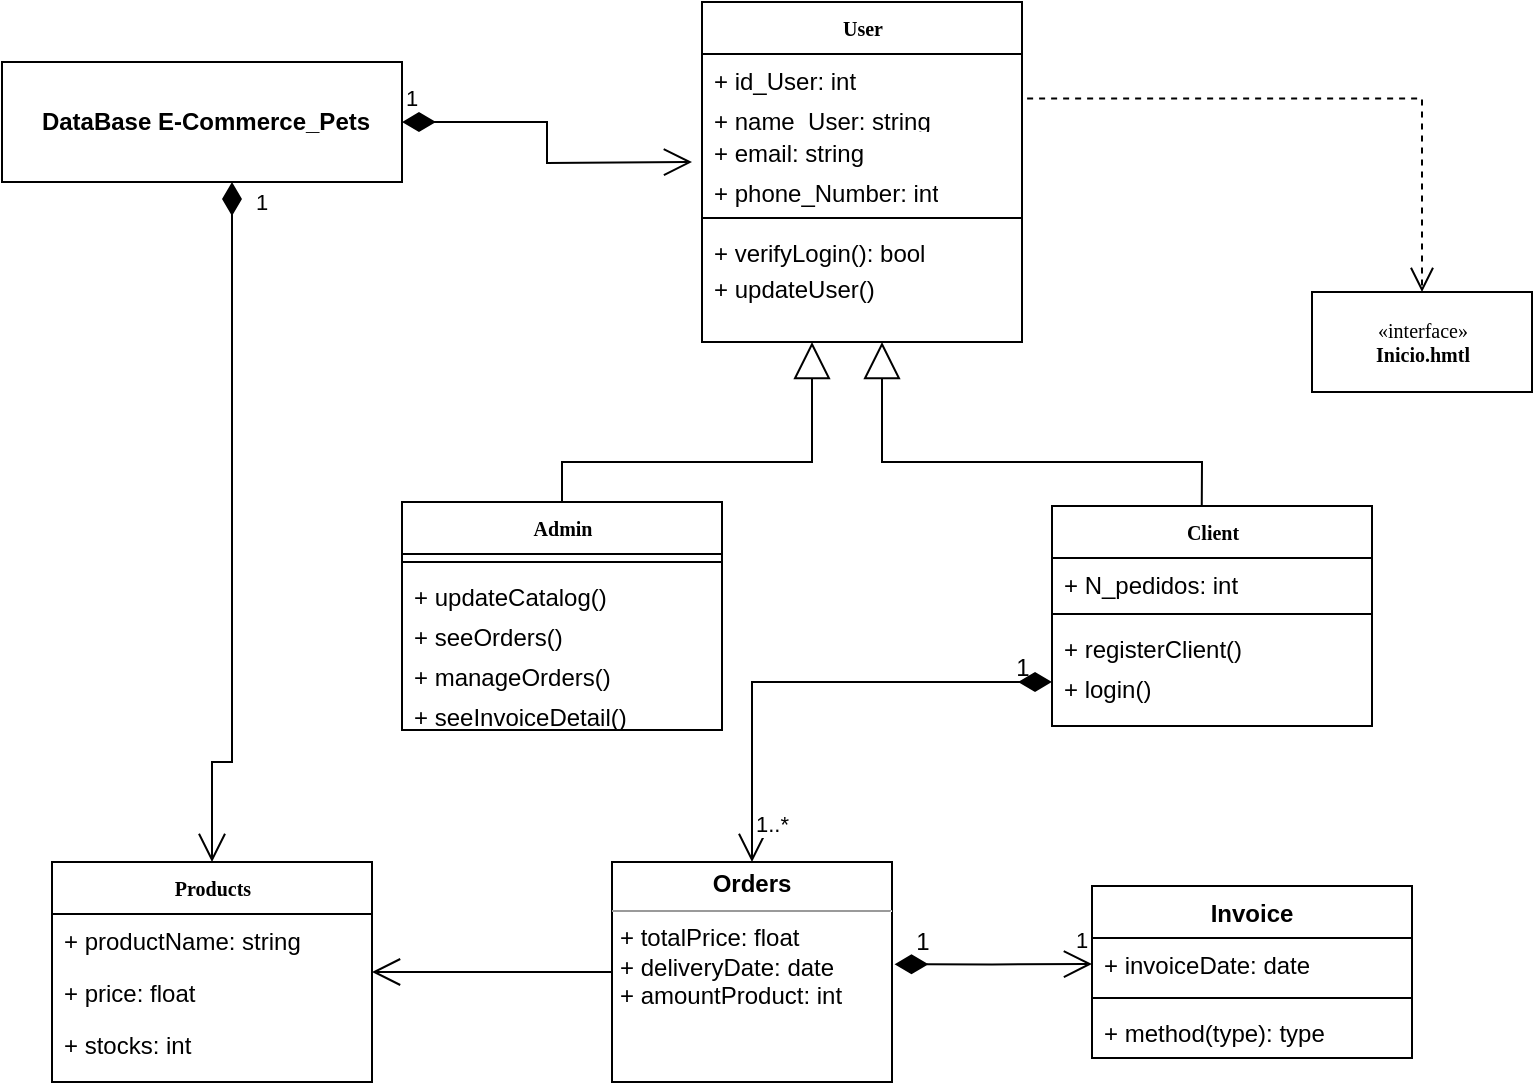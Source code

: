 <mxfile version="22.1.4" type="github" pages="4">
  <diagram name="Clases" id="c4acf3e9-155e-7222-9cf6-157b1a14988f">
    <mxGraphModel dx="974" dy="410" grid="1" gridSize="10" guides="1" tooltips="1" connect="1" arrows="1" fold="1" page="1" pageScale="1" pageWidth="850" pageHeight="1100" background="none" math="0" shadow="0">
      <root>
        <mxCell id="0" />
        <mxCell id="1" parent="0" />
        <mxCell id="17acba5748e5396b-20" value="&lt;b&gt;User&lt;/b&gt;" style="swimlane;html=1;fontStyle=0;childLayout=stackLayout;horizontal=1;startSize=26;fillColor=none;horizontalStack=0;resizeParent=1;resizeLast=0;collapsible=1;marginBottom=0;swimlaneFillColor=#ffffff;rounded=0;shadow=0;comic=0;labelBackgroundColor=none;strokeWidth=1;fontFamily=Verdana;fontSize=10;align=center;" parent="1" vertex="1">
          <mxGeometry x="415" y="80" width="160" height="170" as="geometry" />
        </mxCell>
        <mxCell id="17acba5748e5396b-21" value="+ id_User: int" style="text;html=1;strokeColor=none;fillColor=none;align=left;verticalAlign=top;spacingLeft=4;spacingRight=4;whiteSpace=wrap;overflow=hidden;rotatable=0;points=[[0,0.5],[1,0.5]];portConstraint=eastwest;" parent="17acba5748e5396b-20" vertex="1">
          <mxGeometry y="26" width="160" height="20" as="geometry" />
        </mxCell>
        <mxCell id="17acba5748e5396b-24" value="+ name_User: string" style="text;html=1;strokeColor=none;fillColor=none;align=left;verticalAlign=top;spacingLeft=4;spacingRight=4;whiteSpace=wrap;overflow=hidden;rotatable=0;points=[[0,0.5],[1,0.5]];portConstraint=eastwest;" parent="17acba5748e5396b-20" vertex="1">
          <mxGeometry y="46" width="160" height="16" as="geometry" />
        </mxCell>
        <mxCell id="5G0Xq2VFd4OqwOVEKjT3-2" value="+ email: string" style="text;strokeColor=none;fillColor=none;align=left;verticalAlign=top;spacingLeft=4;spacingRight=4;overflow=hidden;rotatable=0;points=[[0,0.5],[1,0.5]];portConstraint=eastwest;whiteSpace=wrap;html=1;" vertex="1" parent="17acba5748e5396b-20">
          <mxGeometry y="62" width="160" height="20" as="geometry" />
        </mxCell>
        <mxCell id="17acba5748e5396b-26" value="+ phone_Number: int" style="text;html=1;strokeColor=none;fillColor=none;align=left;verticalAlign=top;spacingLeft=4;spacingRight=4;whiteSpace=wrap;overflow=hidden;rotatable=0;points=[[0,0.5],[1,0.5]];portConstraint=eastwest;" parent="17acba5748e5396b-20" vertex="1">
          <mxGeometry y="82" width="160" height="22" as="geometry" />
        </mxCell>
        <mxCell id="5G0Xq2VFd4OqwOVEKjT3-27" value="" style="line;strokeWidth=1;fillColor=none;align=left;verticalAlign=middle;spacingTop=-1;spacingLeft=3;spacingRight=3;rotatable=0;labelPosition=right;points=[];portConstraint=eastwest;strokeColor=inherit;" vertex="1" parent="17acba5748e5396b-20">
          <mxGeometry y="104" width="160" height="8" as="geometry" />
        </mxCell>
        <mxCell id="5G0Xq2VFd4OqwOVEKjT3-28" value="+ verifyLogin(): bool" style="text;strokeColor=none;fillColor=none;align=left;verticalAlign=top;spacingLeft=4;spacingRight=4;overflow=hidden;rotatable=0;points=[[0,0.5],[1,0.5]];portConstraint=eastwest;whiteSpace=wrap;html=1;" vertex="1" parent="17acba5748e5396b-20">
          <mxGeometry y="112" width="160" height="18" as="geometry" />
        </mxCell>
        <mxCell id="5G0Xq2VFd4OqwOVEKjT3-31" value="+ updateUser()" style="text;strokeColor=none;fillColor=none;align=left;verticalAlign=top;spacingLeft=4;spacingRight=4;overflow=hidden;rotatable=0;points=[[0,0.5],[1,0.5]];portConstraint=eastwest;whiteSpace=wrap;html=1;" vertex="1" parent="17acba5748e5396b-20">
          <mxGeometry y="130" width="160" height="20" as="geometry" />
        </mxCell>
        <mxCell id="17acba5748e5396b-30" value="&lt;b&gt;Admin&lt;/b&gt;" style="swimlane;html=1;fontStyle=0;childLayout=stackLayout;horizontal=1;startSize=26;fillColor=none;horizontalStack=0;resizeParent=1;resizeLast=0;collapsible=1;marginBottom=0;swimlaneFillColor=#ffffff;rounded=0;shadow=0;comic=0;labelBackgroundColor=none;strokeWidth=1;fontFamily=Verdana;fontSize=10;align=center;" parent="1" vertex="1">
          <mxGeometry x="265" y="330" width="160" height="114" as="geometry" />
        </mxCell>
        <mxCell id="5G0Xq2VFd4OqwOVEKjT3-32" value="" style="line;strokeWidth=1;fillColor=none;align=left;verticalAlign=middle;spacingTop=-1;spacingLeft=3;spacingRight=3;rotatable=0;labelPosition=right;points=[];portConstraint=eastwest;strokeColor=inherit;" vertex="1" parent="17acba5748e5396b-30">
          <mxGeometry y="26" width="160" height="8" as="geometry" />
        </mxCell>
        <mxCell id="5G0Xq2VFd4OqwOVEKjT3-33" value="+ updateCatalog()" style="text;strokeColor=none;fillColor=none;align=left;verticalAlign=top;spacingLeft=4;spacingRight=4;overflow=hidden;rotatable=0;points=[[0,0.5],[1,0.5]];portConstraint=eastwest;whiteSpace=wrap;html=1;" vertex="1" parent="17acba5748e5396b-30">
          <mxGeometry y="34" width="160" height="20" as="geometry" />
        </mxCell>
        <mxCell id="07Zuo8NHtY_acnsxnfuI-1" value="+ seeOrders()" style="text;strokeColor=none;fillColor=none;align=left;verticalAlign=top;spacingLeft=4;spacingRight=4;overflow=hidden;rotatable=0;points=[[0,0.5],[1,0.5]];portConstraint=eastwest;whiteSpace=wrap;html=1;" vertex="1" parent="17acba5748e5396b-30">
          <mxGeometry y="54" width="160" height="20" as="geometry" />
        </mxCell>
        <mxCell id="07Zuo8NHtY_acnsxnfuI-2" value="+ manageOrders()" style="text;strokeColor=none;fillColor=none;align=left;verticalAlign=top;spacingLeft=4;spacingRight=4;overflow=hidden;rotatable=0;points=[[0,0.5],[1,0.5]];portConstraint=eastwest;whiteSpace=wrap;html=1;" vertex="1" parent="17acba5748e5396b-30">
          <mxGeometry y="74" width="160" height="20" as="geometry" />
        </mxCell>
        <mxCell id="07Zuo8NHtY_acnsxnfuI-6" value="+ seeInvoiceDetail()" style="text;strokeColor=none;fillColor=none;align=left;verticalAlign=top;spacingLeft=4;spacingRight=4;overflow=hidden;rotatable=0;points=[[0,0.5],[1,0.5]];portConstraint=eastwest;whiteSpace=wrap;html=1;" vertex="1" parent="17acba5748e5396b-30">
          <mxGeometry y="94" width="160" height="20" as="geometry" />
        </mxCell>
        <mxCell id="5d2195bd80daf111-26" style="edgeStyle=orthogonalEdgeStyle;rounded=0;html=1;dashed=1;labelBackgroundColor=none;startFill=0;endArrow=open;endFill=0;endSize=10;fontFamily=Verdana;fontSize=10;exitX=1.016;exitY=0.138;exitDx=0;exitDy=0;exitPerimeter=0;" parent="1" source="17acba5748e5396b-24" target="5d2195bd80daf111-17" edge="1">
          <mxGeometry relative="1" as="geometry">
            <Array as="points" />
            <mxPoint x="540" y="310" as="sourcePoint" />
          </mxGeometry>
        </mxCell>
        <mxCell id="5d2195bd80daf111-17" value="«interface»&lt;br&gt;&lt;b&gt;Inicio.hmtl&lt;/b&gt;" style="html=1;rounded=0;shadow=0;comic=0;labelBackgroundColor=none;strokeWidth=1;fontFamily=Verdana;fontSize=10;align=center;" parent="1" vertex="1">
          <mxGeometry x="720" y="225" width="110" height="50" as="geometry" />
        </mxCell>
        <mxCell id="5G0Xq2VFd4OqwOVEKjT3-3" value="1" style="endArrow=open;html=1;endSize=12;startArrow=diamondThin;startSize=14;startFill=1;edgeStyle=orthogonalEdgeStyle;align=left;verticalAlign=bottom;rounded=0;exitX=1;exitY=0.5;exitDx=0;exitDy=0;" edge="1" parent="1" source="NZuYqXE5Ns-u3yznZT5t-1">
          <mxGeometry x="-1" y="3" relative="1" as="geometry">
            <mxPoint x="247.565" y="186.92" as="sourcePoint" />
            <mxPoint x="410" y="160" as="targetPoint" />
          </mxGeometry>
        </mxCell>
        <mxCell id="5G0Xq2VFd4OqwOVEKjT3-4" value="&lt;b&gt;Client&lt;/b&gt;" style="swimlane;html=1;fontStyle=0;childLayout=stackLayout;horizontal=1;startSize=26;fillColor=none;horizontalStack=0;resizeParent=1;resizeLast=0;collapsible=1;marginBottom=0;swimlaneFillColor=#ffffff;rounded=0;shadow=0;comic=0;labelBackgroundColor=none;strokeWidth=1;fontFamily=Verdana;fontSize=10;align=center;" vertex="1" parent="1">
          <mxGeometry x="590" y="332" width="160" height="110" as="geometry" />
        </mxCell>
        <mxCell id="5G0Xq2VFd4OqwOVEKjT3-5" value="+ N_pedidos: int" style="text;html=1;strokeColor=none;fillColor=none;align=left;verticalAlign=top;spacingLeft=4;spacingRight=4;whiteSpace=wrap;overflow=hidden;rotatable=0;points=[[0,0.5],[1,0.5]];portConstraint=eastwest;" vertex="1" parent="5G0Xq2VFd4OqwOVEKjT3-4">
          <mxGeometry y="26" width="160" height="24" as="geometry" />
        </mxCell>
        <mxCell id="07Zuo8NHtY_acnsxnfuI-3" value="" style="line;strokeWidth=1;fillColor=none;align=left;verticalAlign=middle;spacingTop=-1;spacingLeft=3;spacingRight=3;rotatable=0;labelPosition=right;points=[];portConstraint=eastwest;strokeColor=inherit;" vertex="1" parent="5G0Xq2VFd4OqwOVEKjT3-4">
          <mxGeometry y="50" width="160" height="8" as="geometry" />
        </mxCell>
        <mxCell id="07Zuo8NHtY_acnsxnfuI-4" value="+ registerClient()" style="text;strokeColor=none;fillColor=none;align=left;verticalAlign=top;spacingLeft=4;spacingRight=4;overflow=hidden;rotatable=0;points=[[0,0.5],[1,0.5]];portConstraint=eastwest;whiteSpace=wrap;html=1;" vertex="1" parent="5G0Xq2VFd4OqwOVEKjT3-4">
          <mxGeometry y="58" width="160" height="20" as="geometry" />
        </mxCell>
        <mxCell id="07Zuo8NHtY_acnsxnfuI-5" value="+ login()" style="text;strokeColor=none;fillColor=none;align=left;verticalAlign=top;spacingLeft=4;spacingRight=4;overflow=hidden;rotatable=0;points=[[0,0.5],[1,0.5]];portConstraint=eastwest;whiteSpace=wrap;html=1;" vertex="1" parent="5G0Xq2VFd4OqwOVEKjT3-4">
          <mxGeometry y="78" width="160" height="20" as="geometry" />
        </mxCell>
        <mxCell id="5G0Xq2VFd4OqwOVEKjT3-7" value="" style="endArrow=block;endSize=16;endFill=0;html=1;rounded=0;exitX=0.468;exitY=0.004;exitDx=0;exitDy=0;exitPerimeter=0;" edge="1" parent="1" source="5G0Xq2VFd4OqwOVEKjT3-4">
          <mxGeometry width="160" relative="1" as="geometry">
            <mxPoint x="660" y="330" as="sourcePoint" />
            <mxPoint x="505" y="250" as="targetPoint" />
            <Array as="points">
              <mxPoint x="665" y="310" />
              <mxPoint x="505" y="310" />
            </Array>
          </mxGeometry>
        </mxCell>
        <mxCell id="5G0Xq2VFd4OqwOVEKjT3-8" value="&lt;b&gt;Products&lt;/b&gt;" style="swimlane;html=1;fontStyle=0;childLayout=stackLayout;horizontal=1;startSize=26;fillColor=none;horizontalStack=0;resizeParent=1;resizeLast=0;collapsible=1;marginBottom=0;swimlaneFillColor=#ffffff;rounded=0;shadow=0;comic=0;labelBackgroundColor=none;strokeWidth=1;fontFamily=Verdana;fontSize=10;align=center;" vertex="1" parent="1">
          <mxGeometry x="90" y="510" width="160" height="110" as="geometry" />
        </mxCell>
        <mxCell id="07Zuo8NHtY_acnsxnfuI-10" value="+ productName: string" style="text;strokeColor=none;fillColor=none;align=left;verticalAlign=top;spacingLeft=4;spacingRight=4;overflow=hidden;rotatable=0;points=[[0,0.5],[1,0.5]];portConstraint=eastwest;whiteSpace=wrap;html=1;" vertex="1" parent="5G0Xq2VFd4OqwOVEKjT3-8">
          <mxGeometry y="26" width="160" height="26" as="geometry" />
        </mxCell>
        <mxCell id="07Zuo8NHtY_acnsxnfuI-11" value="+ price: float" style="text;strokeColor=none;fillColor=none;align=left;verticalAlign=top;spacingLeft=4;spacingRight=4;overflow=hidden;rotatable=0;points=[[0,0.5],[1,0.5]];portConstraint=eastwest;whiteSpace=wrap;html=1;" vertex="1" parent="5G0Xq2VFd4OqwOVEKjT3-8">
          <mxGeometry y="52" width="160" height="26" as="geometry" />
        </mxCell>
        <mxCell id="07Zuo8NHtY_acnsxnfuI-12" value="+ stocks: int" style="text;strokeColor=none;fillColor=none;align=left;verticalAlign=top;spacingLeft=4;spacingRight=4;overflow=hidden;rotatable=0;points=[[0,0.5],[1,0.5]];portConstraint=eastwest;whiteSpace=wrap;html=1;" vertex="1" parent="5G0Xq2VFd4OqwOVEKjT3-8">
          <mxGeometry y="78" width="160" height="26" as="geometry" />
        </mxCell>
        <mxCell id="5G0Xq2VFd4OqwOVEKjT3-9" value="1" style="endArrow=open;html=1;endSize=12;startArrow=diamondThin;startSize=14;startFill=1;edgeStyle=orthogonalEdgeStyle;align=left;verticalAlign=bottom;rounded=0;exitX=0.575;exitY=1;exitDx=0;exitDy=0;exitPerimeter=0;entryX=0.5;entryY=0;entryDx=0;entryDy=0;" edge="1" parent="1" source="NZuYqXE5Ns-u3yznZT5t-1" target="5G0Xq2VFd4OqwOVEKjT3-8">
          <mxGeometry x="-0.895" y="10" relative="1" as="geometry">
            <mxPoint x="180.04" y="225.0" as="sourcePoint" />
            <mxPoint x="190" y="480" as="targetPoint" />
            <Array as="points">
              <mxPoint x="180" y="460" />
              <mxPoint x="170" y="460" />
            </Array>
            <mxPoint as="offset" />
          </mxGeometry>
        </mxCell>
        <mxCell id="5G0Xq2VFd4OqwOVEKjT3-11" value="&lt;p style=&quot;margin:0px;margin-top:4px;text-align:center;&quot;&gt;&lt;b&gt;Orders&lt;/b&gt;&lt;/p&gt;&lt;hr size=&quot;1&quot;&gt;&lt;p style=&quot;margin:0px;margin-left:4px;&quot;&gt;+ totalPrice: float&lt;/p&gt;&lt;p style=&quot;margin:0px;margin-left:4px;&quot;&gt;+ deliveryDate: date&lt;/p&gt;&lt;p style=&quot;margin:0px;margin-left:4px;&quot;&gt;+ amountProduct: int&lt;/p&gt;" style="verticalAlign=top;align=left;overflow=fill;fontSize=12;fontFamily=Helvetica;html=1;whiteSpace=wrap;" vertex="1" parent="1">
          <mxGeometry x="370" y="510" width="140" height="110" as="geometry" />
        </mxCell>
        <mxCell id="5G0Xq2VFd4OqwOVEKjT3-13" value="Invoice" style="swimlane;fontStyle=1;align=center;verticalAlign=top;childLayout=stackLayout;horizontal=1;startSize=26;horizontalStack=0;resizeParent=1;resizeParentMax=0;resizeLast=0;collapsible=1;marginBottom=0;whiteSpace=wrap;html=1;" vertex="1" parent="1">
          <mxGeometry x="610" y="522" width="160" height="86" as="geometry" />
        </mxCell>
        <mxCell id="5G0Xq2VFd4OqwOVEKjT3-14" value="+ invoiceDate: date&lt;br&gt;" style="text;strokeColor=none;fillColor=none;align=left;verticalAlign=top;spacingLeft=4;spacingRight=4;overflow=hidden;rotatable=0;points=[[0,0.5],[1,0.5]];portConstraint=eastwest;whiteSpace=wrap;html=1;" vertex="1" parent="5G0Xq2VFd4OqwOVEKjT3-13">
          <mxGeometry y="26" width="160" height="26" as="geometry" />
        </mxCell>
        <mxCell id="5G0Xq2VFd4OqwOVEKjT3-15" value="" style="line;strokeWidth=1;fillColor=none;align=left;verticalAlign=middle;spacingTop=-1;spacingLeft=3;spacingRight=3;rotatable=0;labelPosition=right;points=[];portConstraint=eastwest;strokeColor=inherit;" vertex="1" parent="5G0Xq2VFd4OqwOVEKjT3-13">
          <mxGeometry y="52" width="160" height="8" as="geometry" />
        </mxCell>
        <mxCell id="5G0Xq2VFd4OqwOVEKjT3-16" value="+ method(type): type" style="text;strokeColor=none;fillColor=none;align=left;verticalAlign=top;spacingLeft=4;spacingRight=4;overflow=hidden;rotatable=0;points=[[0,0.5],[1,0.5]];portConstraint=eastwest;whiteSpace=wrap;html=1;" vertex="1" parent="5G0Xq2VFd4OqwOVEKjT3-13">
          <mxGeometry y="60" width="160" height="26" as="geometry" />
        </mxCell>
        <mxCell id="5G0Xq2VFd4OqwOVEKjT3-21" value="" style="endArrow=block;endSize=16;endFill=0;html=1;rounded=0;exitX=0.5;exitY=0;exitDx=0;exitDy=0;" edge="1" parent="1" source="17acba5748e5396b-30">
          <mxGeometry width="160" relative="1" as="geometry">
            <mxPoint x="390" y="330" as="sourcePoint" />
            <mxPoint x="470" y="250" as="targetPoint" />
            <Array as="points">
              <mxPoint x="345" y="310" />
              <mxPoint x="425" y="310" />
              <mxPoint x="470" y="310" />
            </Array>
          </mxGeometry>
        </mxCell>
        <mxCell id="5G0Xq2VFd4OqwOVEKjT3-22" value="1..*" style="endArrow=open;html=1;endSize=12;startArrow=diamondThin;startSize=14;startFill=1;edgeStyle=orthogonalEdgeStyle;align=left;verticalAlign=bottom;rounded=0;entryX=0.5;entryY=0;entryDx=0;entryDy=0;exitX=0;exitY=0.5;exitDx=0;exitDy=0;" edge="1" parent="1" source="07Zuo8NHtY_acnsxnfuI-5" target="5G0Xq2VFd4OqwOVEKjT3-11">
          <mxGeometry x="0.917" relative="1" as="geometry">
            <mxPoint x="250" y="580" as="sourcePoint" />
            <mxPoint x="320" y="490" as="targetPoint" />
            <mxPoint as="offset" />
          </mxGeometry>
        </mxCell>
        <mxCell id="5G0Xq2VFd4OqwOVEKjT3-23" value="1" style="endArrow=open;html=1;endSize=12;startArrow=diamondThin;startSize=14;startFill=1;edgeStyle=orthogonalEdgeStyle;align=left;verticalAlign=bottom;rounded=0;entryX=0;entryY=0.5;entryDx=0;entryDy=0;exitX=1.009;exitY=0.465;exitDx=0;exitDy=0;exitPerimeter=0;" edge="1" parent="1" source="5G0Xq2VFd4OqwOVEKjT3-11" target="5G0Xq2VFd4OqwOVEKjT3-14">
          <mxGeometry x="0.782" y="3" relative="1" as="geometry">
            <mxPoint x="400" y="640" as="sourcePoint" />
            <mxPoint x="450" y="660" as="targetPoint" />
            <mxPoint x="1" as="offset" />
          </mxGeometry>
        </mxCell>
        <mxCell id="07Zuo8NHtY_acnsxnfuI-7" value="" style="endArrow=open;endFill=1;endSize=12;html=1;rounded=0;exitX=0;exitY=0.5;exitDx=0;exitDy=0;entryX=1;entryY=0.5;entryDx=0;entryDy=0;" edge="1" parent="1" source="5G0Xq2VFd4OqwOVEKjT3-11" target="5G0Xq2VFd4OqwOVEKjT3-8">
          <mxGeometry width="160" relative="1" as="geometry">
            <mxPoint x="260" y="580" as="sourcePoint" />
            <mxPoint x="280" y="530" as="targetPoint" />
          </mxGeometry>
        </mxCell>
        <mxCell id="07Zuo8NHtY_acnsxnfuI-8" value="1" style="text;html=1;align=center;verticalAlign=middle;resizable=0;points=[];autosize=1;strokeColor=none;fillColor=none;" vertex="1" parent="1">
          <mxGeometry x="510" y="535" width="30" height="30" as="geometry" />
        </mxCell>
        <mxCell id="07Zuo8NHtY_acnsxnfuI-9" value="1" style="text;html=1;align=center;verticalAlign=middle;resizable=0;points=[];autosize=1;strokeColor=none;fillColor=none;" vertex="1" parent="1">
          <mxGeometry x="560" y="398" width="30" height="30" as="geometry" />
        </mxCell>
        <mxCell id="NZuYqXE5Ns-u3yznZT5t-1" value="&lt;p style=&quot;border-color: var(--border-color); margin: 0px 0px 0px 4px;&quot;&gt;&lt;b&gt;DataBase E-Commerce_Pets&lt;/b&gt;&lt;/p&gt;" style="html=1;whiteSpace=wrap;" vertex="1" parent="1">
          <mxGeometry x="65" y="110" width="200" height="60" as="geometry" />
        </mxCell>
      </root>
    </mxGraphModel>
  </diagram>
  <diagram id="L36zXFwU5kIa1jFgJ5Go" name="Casos de Uso Admin">
    <mxGraphModel dx="640" dy="270" grid="1" gridSize="10" guides="1" tooltips="1" connect="1" arrows="1" fold="1" page="1" pageScale="1" pageWidth="850" pageHeight="1100" math="0" shadow="0">
      <root>
        <mxCell id="0" />
        <mxCell id="1" parent="0" />
        <mxCell id="LAqonHbQSUjK36qoRpGB-1" value="Admin" style="shape=umlActor;verticalLabelPosition=bottom;verticalAlign=top;html=1;" vertex="1" parent="1">
          <mxGeometry x="100" y="390" width="30" height="60" as="geometry" />
        </mxCell>
        <mxCell id="LAqonHbQSUjK36qoRpGB-4" value="Login" style="ellipse;whiteSpace=wrap;html=1;" vertex="1" parent="1">
          <mxGeometry x="270" y="180" width="140" height="70" as="geometry" />
        </mxCell>
        <mxCell id="LAqonHbQSUjK36qoRpGB-5" value="Ver Pedidos" style="ellipse;whiteSpace=wrap;html=1;" vertex="1" parent="1">
          <mxGeometry x="270" y="290" width="140" height="70" as="geometry" />
        </mxCell>
        <mxCell id="LAqonHbQSUjK36qoRpGB-6" value="CRUD_Productos" style="ellipse;whiteSpace=wrap;html=1;" vertex="1" parent="1">
          <mxGeometry x="270" y="400" width="140" height="70" as="geometry" />
        </mxCell>
        <mxCell id="LAqonHbQSUjK36qoRpGB-7" value="LogOut" style="ellipse;whiteSpace=wrap;html=1;" vertex="1" parent="1">
          <mxGeometry x="270" y="500" width="140" height="70" as="geometry" />
        </mxCell>
        <mxCell id="LAqonHbQSUjK36qoRpGB-10" value="Actulizar_Atributos" style="ellipse;whiteSpace=wrap;html=1;" vertex="1" parent="1">
          <mxGeometry x="510" y="180" width="140" height="70" as="geometry" />
        </mxCell>
        <mxCell id="LAqonHbQSUjK36qoRpGB-11" value="Ver_Detalle_Factura" style="ellipse;whiteSpace=wrap;html=1;" vertex="1" parent="1">
          <mxGeometry x="510" y="290" width="140" height="70" as="geometry" />
        </mxCell>
        <mxCell id="LAqonHbQSUjK36qoRpGB-12" value="Administrar_Pedidos" style="ellipse;whiteSpace=wrap;html=1;" vertex="1" parent="1">
          <mxGeometry x="510" y="400" width="140" height="70" as="geometry" />
        </mxCell>
        <mxCell id="LAqonHbQSUjK36qoRpGB-15" value="" style="endArrow=classic;html=1;rounded=0;entryX=0;entryY=0.5;entryDx=0;entryDy=0;" edge="1" parent="1" source="LAqonHbQSUjK36qoRpGB-1" target="LAqonHbQSUjK36qoRpGB-4">
          <mxGeometry width="50" height="50" relative="1" as="geometry">
            <mxPoint x="200" y="360" as="sourcePoint" />
            <mxPoint x="250" y="310" as="targetPoint" />
          </mxGeometry>
        </mxCell>
        <mxCell id="LAqonHbQSUjK36qoRpGB-17" value="" style="endArrow=classic;html=1;rounded=0;entryX=0;entryY=0.5;entryDx=0;entryDy=0;" edge="1" parent="1" target="LAqonHbQSUjK36qoRpGB-5">
          <mxGeometry width="50" height="50" relative="1" as="geometry">
            <mxPoint x="140" y="410" as="sourcePoint" />
            <mxPoint x="190" y="380" as="targetPoint" />
          </mxGeometry>
        </mxCell>
        <mxCell id="LAqonHbQSUjK36qoRpGB-18" value="" style="endArrow=classic;html=1;rounded=0;entryX=0.002;entryY=0.453;entryDx=0;entryDy=0;entryPerimeter=0;" edge="1" parent="1" target="LAqonHbQSUjK36qoRpGB-6">
          <mxGeometry width="50" height="50" relative="1" as="geometry">
            <mxPoint x="140" y="420" as="sourcePoint" />
            <mxPoint x="260" y="430" as="targetPoint" />
          </mxGeometry>
        </mxCell>
        <mxCell id="LAqonHbQSUjK36qoRpGB-19" value="" style="endArrow=classic;html=1;rounded=0;entryX=0;entryY=0.5;entryDx=0;entryDy=0;" edge="1" parent="1" target="LAqonHbQSUjK36qoRpGB-7">
          <mxGeometry width="50" height="50" relative="1" as="geometry">
            <mxPoint x="140" y="430" as="sourcePoint" />
            <mxPoint x="250" y="310" as="targetPoint" />
            <Array as="points" />
          </mxGeometry>
        </mxCell>
        <mxCell id="LAqonHbQSUjK36qoRpGB-21" value="extend" style="endArrow=open;endSize=12;dashed=1;html=1;rounded=0;entryX=0;entryY=0.5;entryDx=0;entryDy=0;exitX=1;exitY=0.5;exitDx=0;exitDy=0;" edge="1" parent="1" source="LAqonHbQSUjK36qoRpGB-4" target="LAqonHbQSUjK36qoRpGB-10">
          <mxGeometry x="-0.007" width="160" relative="1" as="geometry">
            <mxPoint x="420" y="215" as="sourcePoint" />
            <mxPoint x="570" y="200" as="targetPoint" />
            <mxPoint as="offset" />
          </mxGeometry>
        </mxCell>
        <mxCell id="LAqonHbQSUjK36qoRpGB-22" value="include" style="endArrow=open;endSize=12;dashed=1;html=1;rounded=0;entryX=0;entryY=0.5;entryDx=0;entryDy=0;exitX=1;exitY=0.5;exitDx=0;exitDy=0;" edge="1" parent="1">
          <mxGeometry x="-0.012" width="160" relative="1" as="geometry">
            <mxPoint x="410" y="324.83" as="sourcePoint" />
            <mxPoint x="510" y="324.83" as="targetPoint" />
            <mxPoint as="offset" />
          </mxGeometry>
        </mxCell>
        <mxCell id="LAqonHbQSUjK36qoRpGB-23" value="extend" style="endArrow=open;endSize=12;dashed=1;html=1;rounded=0;entryX=0;entryY=0;entryDx=0;entryDy=0;exitX=1;exitY=1;exitDx=0;exitDy=0;" edge="1" parent="1" source="LAqonHbQSUjK36qoRpGB-5" target="LAqonHbQSUjK36qoRpGB-12">
          <mxGeometry x="-0.007" width="160" relative="1" as="geometry">
            <mxPoint x="390" y="350" as="sourcePoint" />
            <mxPoint x="490" y="350" as="targetPoint" />
            <mxPoint as="offset" />
          </mxGeometry>
        </mxCell>
        <mxCell id="LAqonHbQSUjK36qoRpGB-24" value="E-Commerce - Use Cases" style="shape=umlFrame;whiteSpace=wrap;html=1;pointerEvents=0;width=160;height=30;" vertex="1" parent="1">
          <mxGeometry x="230" y="130" width="460" height="500" as="geometry" />
        </mxCell>
      </root>
    </mxGraphModel>
  </diagram>
  <diagram id="hE5JpJVM9N2iVq5y91Pg" name="Casos de uso Client">
    <mxGraphModel dx="1120" dy="472" grid="1" gridSize="10" guides="1" tooltips="1" connect="1" arrows="1" fold="1" page="1" pageScale="1" pageWidth="850" pageHeight="1100" math="0" shadow="0">
      <root>
        <mxCell id="0" />
        <mxCell id="1" parent="0" />
        <mxCell id="s9OgS145CVsGQwGXPFeB-1" value="Client" style="shape=umlActor;verticalLabelPosition=bottom;verticalAlign=top;html=1;" vertex="1" parent="1">
          <mxGeometry x="100" y="450" width="30" height="60" as="geometry" />
        </mxCell>
        <mxCell id="s9OgS145CVsGQwGXPFeB-2" value="Login" style="ellipse;whiteSpace=wrap;html=1;" vertex="1" parent="1">
          <mxGeometry x="250" y="100" width="140" height="70" as="geometry" />
        </mxCell>
        <mxCell id="s9OgS145CVsGQwGXPFeB-3" value="Hacer_Pedido" style="ellipse;whiteSpace=wrap;html=1;" vertex="1" parent="1">
          <mxGeometry x="250" y="380" width="140" height="70" as="geometry" />
        </mxCell>
        <mxCell id="s9OgS145CVsGQwGXPFeB-4" value="Ver_Historial_Pedidos" style="ellipse;whiteSpace=wrap;html=1;" vertex="1" parent="1">
          <mxGeometry x="250" y="530" width="140" height="70" as="geometry" />
        </mxCell>
        <mxCell id="s9OgS145CVsGQwGXPFeB-5" value="Buscar_Productos" style="ellipse;whiteSpace=wrap;html=1;" vertex="1" parent="1">
          <mxGeometry x="250" y="240" width="140" height="70" as="geometry" />
        </mxCell>
        <mxCell id="s9OgS145CVsGQwGXPFeB-6" value="Agregar_Producto" style="ellipse;whiteSpace=wrap;html=1;" vertex="1" parent="1">
          <mxGeometry x="520" y="240" width="140" height="70" as="geometry" />
        </mxCell>
        <mxCell id="s9OgS145CVsGQwGXPFeB-7" value="LogOut" style="ellipse;whiteSpace=wrap;html=1;" vertex="1" parent="1">
          <mxGeometry x="250" y="680" width="140" height="70" as="geometry" />
        </mxCell>
        <mxCell id="s9OgS145CVsGQwGXPFeB-8" style="edgeStyle=orthogonalEdgeStyle;rounded=0;orthogonalLoop=1;jettySize=auto;html=1;exitX=0.5;exitY=1;exitDx=0;exitDy=0;" edge="1" parent="1" source="s9OgS145CVsGQwGXPFeB-7" target="s9OgS145CVsGQwGXPFeB-7">
          <mxGeometry relative="1" as="geometry" />
        </mxCell>
        <mxCell id="s9OgS145CVsGQwGXPFeB-9" value="CRUD_Client" style="ellipse;whiteSpace=wrap;html=1;" vertex="1" parent="1">
          <mxGeometry x="520" y="100" width="140" height="70" as="geometry" />
        </mxCell>
        <mxCell id="s9OgS145CVsGQwGXPFeB-10" value="CRUD_Pedido" style="ellipse;whiteSpace=wrap;html=1;" vertex="1" parent="1">
          <mxGeometry x="520" y="380" width="140" height="70" as="geometry" />
        </mxCell>
        <mxCell id="s9OgS145CVsGQwGXPFeB-12" value="" style="endArrow=classic;html=1;rounded=0;entryX=0;entryY=0.5;entryDx=0;entryDy=0;" edge="1" parent="1" target="s9OgS145CVsGQwGXPFeB-5">
          <mxGeometry width="50" height="50" relative="1" as="geometry">
            <mxPoint x="130" y="470" as="sourcePoint" />
            <mxPoint x="180" y="420" as="targetPoint" />
          </mxGeometry>
        </mxCell>
        <mxCell id="s9OgS145CVsGQwGXPFeB-13" value="" style="endArrow=classic;html=1;rounded=0;entryX=0;entryY=0.5;entryDx=0;entryDy=0;" edge="1" parent="1" target="s9OgS145CVsGQwGXPFeB-3">
          <mxGeometry width="50" height="50" relative="1" as="geometry">
            <mxPoint x="130" y="480" as="sourcePoint" />
            <mxPoint x="180" y="430" as="targetPoint" />
          </mxGeometry>
        </mxCell>
        <mxCell id="s9OgS145CVsGQwGXPFeB-14" value="" style="endArrow=classic;html=1;rounded=0;entryX=0;entryY=0.5;entryDx=0;entryDy=0;" edge="1" parent="1" source="s9OgS145CVsGQwGXPFeB-1" target="s9OgS145CVsGQwGXPFeB-4">
          <mxGeometry width="50" height="50" relative="1" as="geometry">
            <mxPoint x="170" y="540" as="sourcePoint" />
            <mxPoint x="220" y="490" as="targetPoint" />
          </mxGeometry>
        </mxCell>
        <mxCell id="s9OgS145CVsGQwGXPFeB-15" value="" style="endArrow=classic;html=1;rounded=0;entryX=-0.014;entryY=0.314;entryDx=0;entryDy=0;entryPerimeter=0;" edge="1" parent="1" target="s9OgS145CVsGQwGXPFeB-7">
          <mxGeometry width="50" height="50" relative="1" as="geometry">
            <mxPoint x="140" y="510" as="sourcePoint" />
            <mxPoint x="140" y="540" as="targetPoint" />
          </mxGeometry>
        </mxCell>
        <mxCell id="s9OgS145CVsGQwGXPFeB-16" value="" style="endArrow=classic;html=1;rounded=0;" edge="1" parent="1" source="s9OgS145CVsGQwGXPFeB-1">
          <mxGeometry width="50" height="50" relative="1" as="geometry">
            <mxPoint x="200" y="190" as="sourcePoint" />
            <mxPoint x="250" y="140" as="targetPoint" />
          </mxGeometry>
        </mxCell>
        <mxCell id="n-SWWNv5ckWLlYTRZQbh-1" value="extend" style="endArrow=open;endSize=12;dashed=1;html=1;rounded=0;entryX=0;entryY=0.5;entryDx=0;entryDy=0;exitX=1;exitY=0.5;exitDx=0;exitDy=0;" edge="1" parent="1" source="s9OgS145CVsGQwGXPFeB-2" target="s9OgS145CVsGQwGXPFeB-9">
          <mxGeometry x="-0.007" width="160" relative="1" as="geometry">
            <mxPoint x="410" y="215" as="sourcePoint" />
            <mxPoint x="510" y="215" as="targetPoint" />
            <mxPoint as="offset" />
          </mxGeometry>
        </mxCell>
        <mxCell id="n-SWWNv5ckWLlYTRZQbh-2" value="extend" style="endArrow=open;endSize=12;dashed=1;html=1;rounded=0;entryX=1;entryY=0.5;entryDx=0;entryDy=0;exitX=0;exitY=1;exitDx=0;exitDy=0;" edge="1" parent="1" source="s9OgS145CVsGQwGXPFeB-6" target="s9OgS145CVsGQwGXPFeB-3">
          <mxGeometry x="-0.007" width="160" relative="1" as="geometry">
            <mxPoint x="420" y="225" as="sourcePoint" />
            <mxPoint x="520" y="225" as="targetPoint" />
            <mxPoint as="offset" />
          </mxGeometry>
        </mxCell>
        <mxCell id="O0PPw9RNaDNbTZRbRMFk-1" value="include" style="endArrow=open;endSize=12;dashed=1;html=1;rounded=0;exitX=1;exitY=0.5;exitDx=0;exitDy=0;" edge="1" parent="1" source="s9OgS145CVsGQwGXPFeB-5" target="s9OgS145CVsGQwGXPFeB-6">
          <mxGeometry x="-0.012" width="160" relative="1" as="geometry">
            <mxPoint x="410" y="324.83" as="sourcePoint" />
            <mxPoint x="510" y="324.83" as="targetPoint" />
            <mxPoint as="offset" />
          </mxGeometry>
        </mxCell>
        <mxCell id="O0PPw9RNaDNbTZRbRMFk-2" value="include" style="endArrow=open;endSize=12;dashed=1;html=1;rounded=0;entryX=0;entryY=0.5;entryDx=0;entryDy=0;exitX=1;exitY=0.5;exitDx=0;exitDy=0;" edge="1" parent="1" source="s9OgS145CVsGQwGXPFeB-3" target="s9OgS145CVsGQwGXPFeB-10">
          <mxGeometry x="-0.012" width="160" relative="1" as="geometry">
            <mxPoint x="420" y="334.83" as="sourcePoint" />
            <mxPoint x="520" y="334.83" as="targetPoint" />
            <mxPoint as="offset" />
          </mxGeometry>
        </mxCell>
        <mxCell id="O0PPw9RNaDNbTZRbRMFk-3" value="E-Commerce - Use Cases" style="shape=umlFrame;whiteSpace=wrap;html=1;pointerEvents=0;width=130;height=30;" vertex="1" parent="1">
          <mxGeometry x="180" y="60" width="560" height="730" as="geometry" />
        </mxCell>
      </root>
    </mxGraphModel>
  </diagram>
  <diagram id="LfU-W1elSUS6X7RloY8x" name="Paquetes">
    <mxGraphModel dx="1120" dy="472" grid="1" gridSize="10" guides="1" tooltips="1" connect="1" arrows="1" fold="1" page="1" pageScale="1" pageWidth="850" pageHeight="1100" math="0" shadow="0">
      <root>
        <mxCell id="0" />
        <mxCell id="1" parent="0" />
        <mxCell id="kCJbMyBavovucGFgKu-u-1" value="package" style="shape=folder;fontStyle=1;spacingTop=10;tabWidth=40;tabHeight=14;tabPosition=left;html=1;whiteSpace=wrap;" vertex="1" parent="1">
          <mxGeometry x="370" y="90" width="390" height="260" as="geometry" />
        </mxCell>
        <mxCell id="kCJbMyBavovucGFgKu-u-2" value="Module" style="shape=module;align=left;spacingLeft=20;align=center;verticalAlign=top;whiteSpace=wrap;html=1;" vertex="1" parent="1">
          <mxGeometry x="120" y="220" width="100" height="50" as="geometry" />
        </mxCell>
        <mxCell id="kCJbMyBavovucGFgKu-u-3" value="frame" style="shape=umlFrame;whiteSpace=wrap;html=1;pointerEvents=0;" vertex="1" parent="1">
          <mxGeometry x="50" y="20" width="740" height="540" as="geometry" />
        </mxCell>
        <mxCell id="kCJbMyBavovucGFgKu-u-4" value="&amp;laquo;interface&amp;raquo;&lt;br&gt;&lt;b&gt;Name&lt;/b&gt;" style="html=1;whiteSpace=wrap;" vertex="1" parent="1">
          <mxGeometry x="90" y="90" width="110" height="50" as="geometry" />
        </mxCell>
      </root>
    </mxGraphModel>
  </diagram>
</mxfile>
